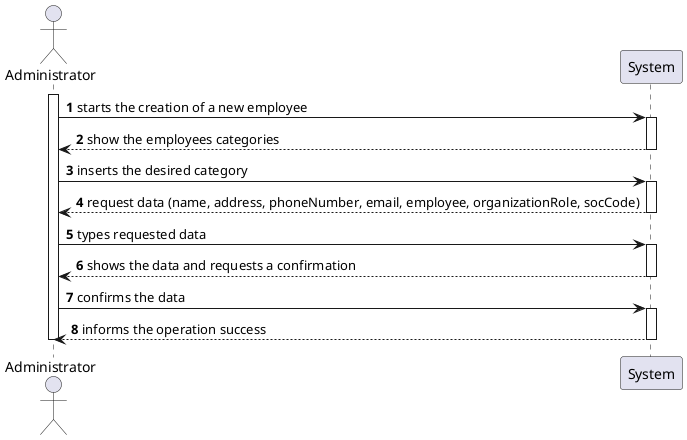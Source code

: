 @startuml
'https://plantuml.com/sequence-diagram

autonumber
actor Administrator
activate Administrator
Administrator -> System: starts the creation of a new employee
activate System
System --> Administrator : show the employees categories
deactivate System
Administrator -> System : inserts the desired category
activate System
System --> Administrator : request data (name, address, phoneNumber, email, employee, organizationRole, socCode)
deactivate System
Administrator -> System: types requested data
activate System
System --> Administrator : shows the data and requests a confirmation
deactivate System
Administrator -> System: confirms the data
activate System
System --> Administrator : informs the operation success
deactivate System
deactivate Administrator


@enduml